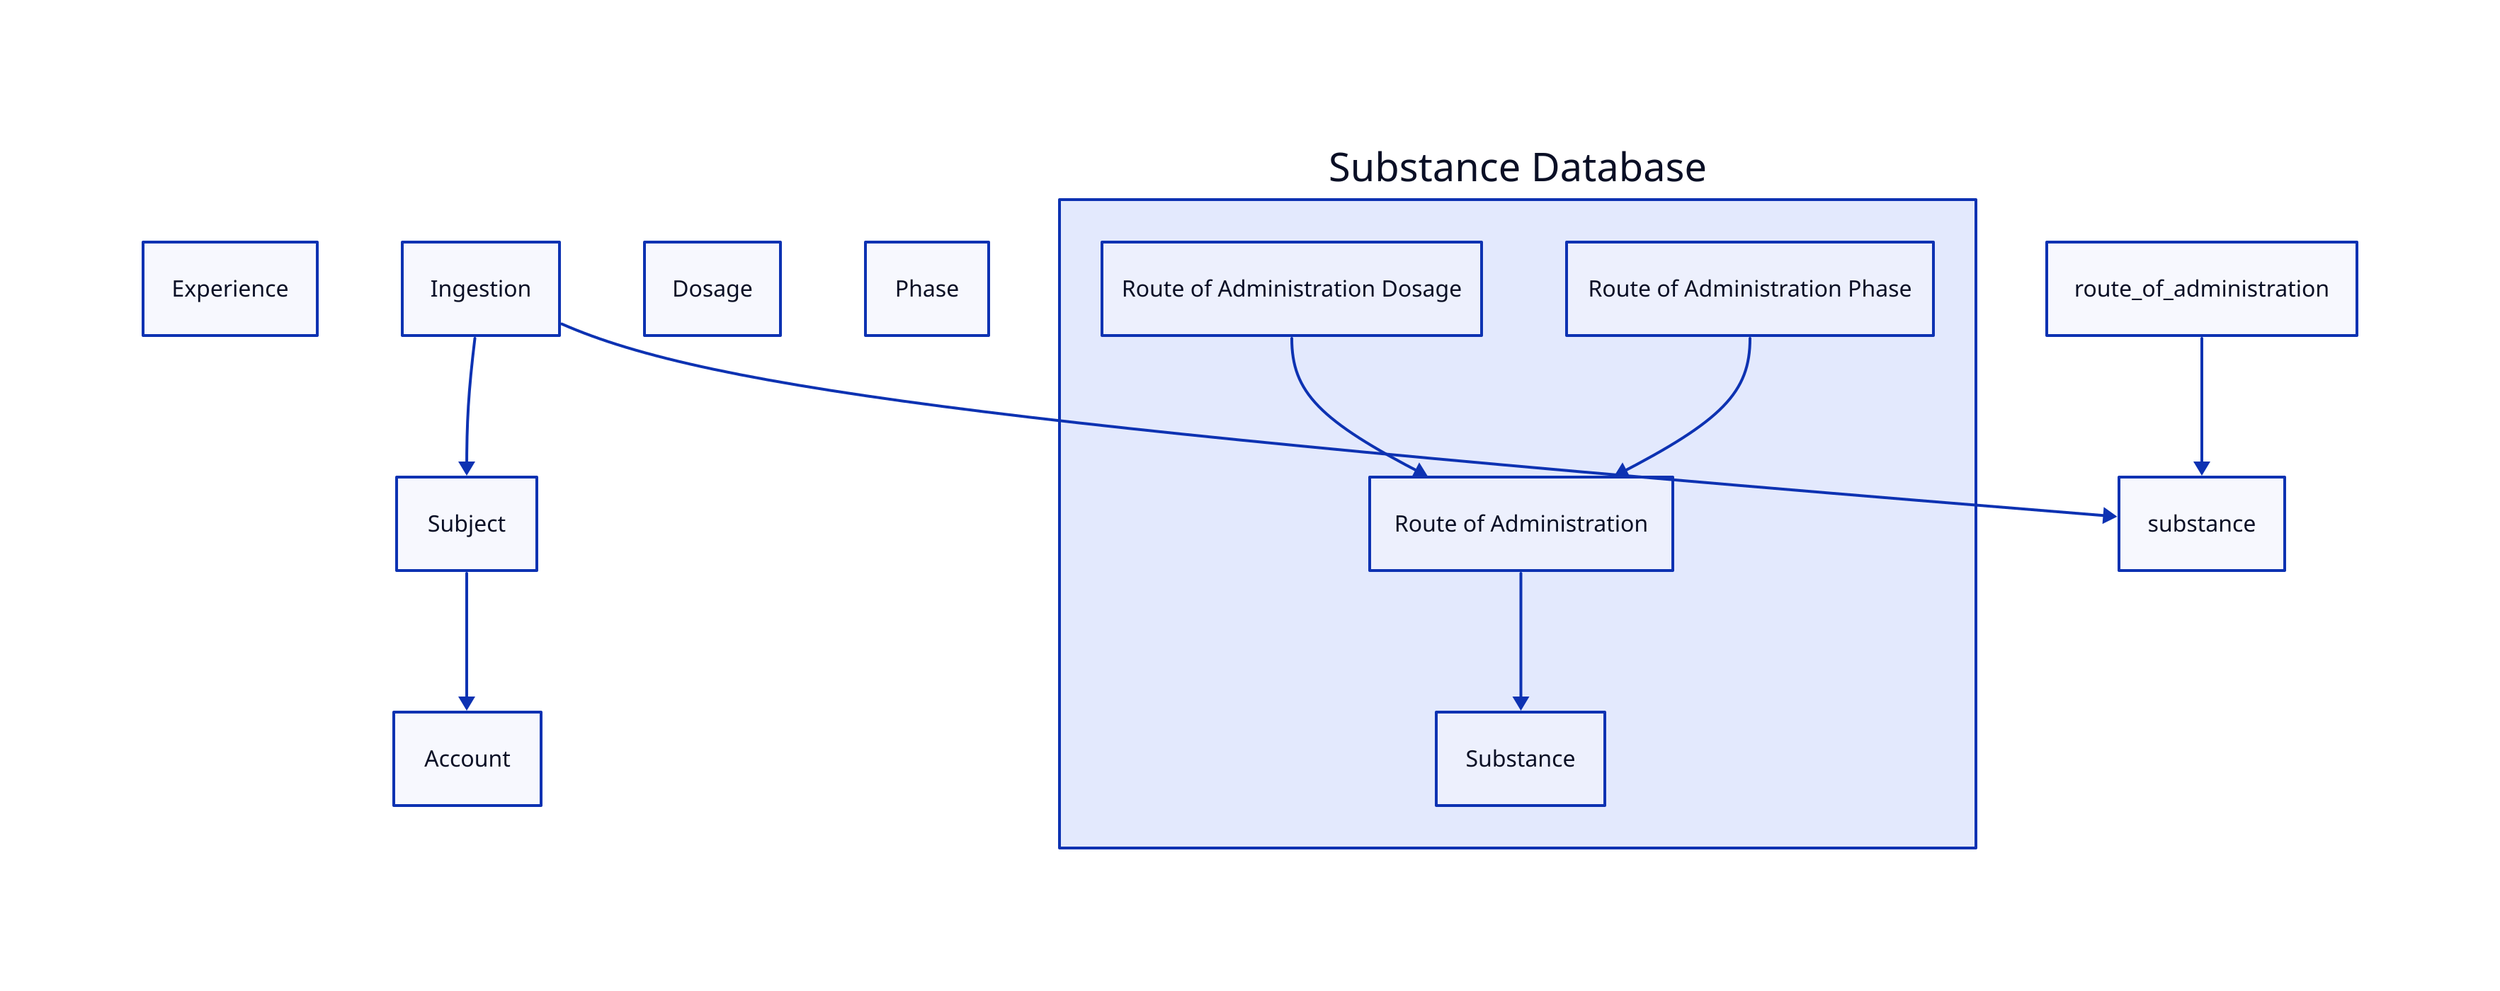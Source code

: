 

experience: "Experience"
ingestion: "Ingestion"

dosage: "Dosage"
phase: "Phase"


# Account
account: "Account"

# Subject
subject: "Subject"

subject -> account

substance_database: {
    label: "Substance Database"

    # Substance
    substance: "Substance"
    route_of_administration: "Route of Administration"
    route_of_administration_dosage: "Route of Administration Dosage"
    route_of_administration_phase: "Route of Administration Phase"

    route_of_administration -> substance
    route_of_administration_dosage -> route_of_administration
    route_of_administration_phase -> route_of_administration
}



# Route of Administration


route_of_administration -> substance


# Ingestion
ingestion -> subject
ingestion -> substance
